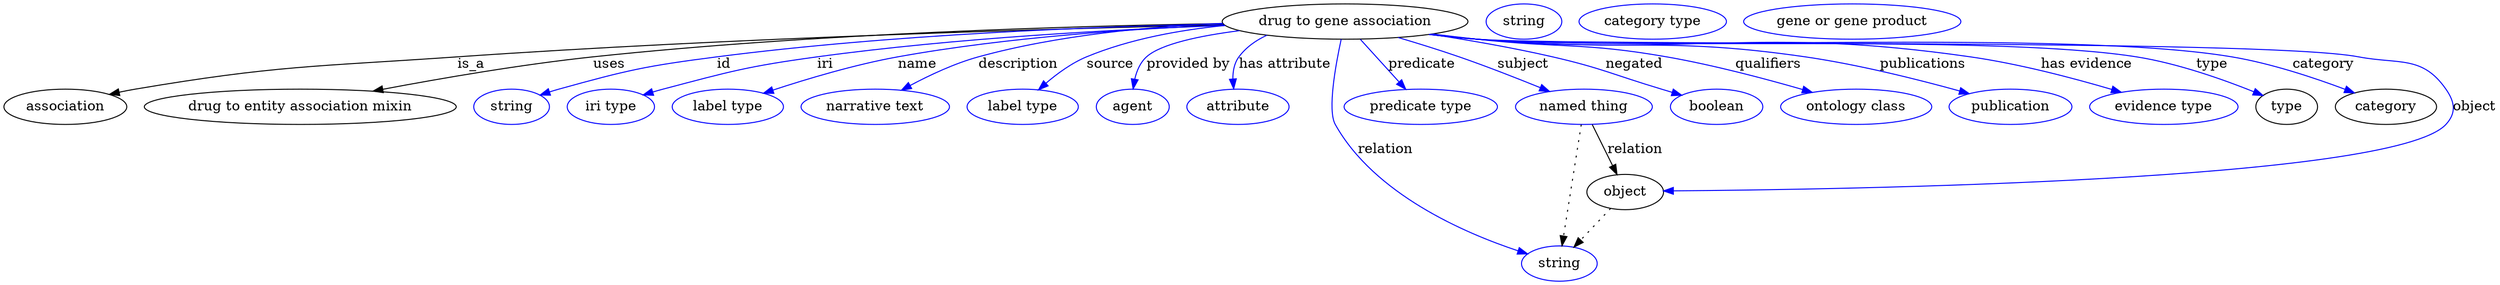 digraph {
	graph [bb="0,0,2532.4,283"];
	node [label="\N"];
	"drug to gene association"	[height=0.5,
		label="drug to gene association",
		pos="1364.4,265",
		width=3.4664];
	association	[height=0.5,
		pos="62.394,178",
		width=1.7332];
	"drug to gene association" -> association	[label=is_a,
		lp="475.39,221.5",
		pos="e,106.9,190.62 1241.6,261.63 1067.7,257.74 739.98,248.39 461.39,229 315.23,218.82 277.85,220.45 133.39,196 128.01,195.09 122.42,\
194 116.85,192.82"];
	"drug to entity association mixin"	[height=0.5,
		pos="301.39,178",
		width=4.4052];
	"drug to gene association" -> "drug to entity association mixin"	[label=uses,
		lp="615.89,221.5",
		pos="e,375.45,193.98 1240.2,262.91 1088.5,260.52 824.47,252.94 599.39,229 526.78,221.28 445.03,207.17 385.54,195.9"];
	id	[color=blue,
		height=0.5,
		label=string,
		pos="516.39,178",
		width=1.0652];
	"drug to gene association" -> id	[color=blue,
		label=id,
		lp="732.39,221.5",
		pos="e,545.38,189.99 1240.5,262.62 1111.4,259.91 903.49,252 725.39,229 652.95,219.64 634.77,215.57 564.39,196 561.29,195.14 558.09,194.17 \
554.89,193.15",
		style=solid];
	iri	[color=blue,
		height=0.5,
		label="iri type",
		pos="617.39,178",
		width=1.2277];
	"drug to gene association" -> iri	[color=blue,
		label=iri,
		lp="835.39,221.5",
		pos="e,650.32,190.14 1242.6,260.99 1133.4,257.13 969.13,248.41 827.39,229 756.75,219.32 739.32,214.25 670.39,196 667.02,195.11 663.55,\
194.13 660.07,193.11",
		style=solid];
	name	[color=blue,
		height=0.5,
		label="label type",
		pos="736.39,178",
		width=1.5707];
	"drug to gene association" -> name	[color=blue,
		label=name,
		lp="929.39,221.5",
		pos="e,772.66,191.84 1241.9,261.36 1149.8,257.73 1020.9,249.18 909.39,229 865.57,221.07 816.96,206.48 782.45,195.11",
		style=solid];
	description	[color=blue,
		height=0.5,
		label="narrative text",
		pos="886.39,178",
		width=2.0943];
	"drug to gene association" -> description	[color=blue,
		label=description,
		lp="1031.9,221.5",
		pos="e,913.01,194.9 1240.2,263.19 1166.7,260.04 1072.4,251.34 991.39,229 967.2,222.33 941.74,210.35 921.95,199.78",
		style=solid];
	source	[color=blue,
		height=0.5,
		label="label type",
		pos="1036.4,178",
		width=1.5707];
	"drug to gene association" -> source	[color=blue,
		label=source,
		lp="1125.4,221.5",
		pos="e,1052.5,195.3 1242.5,261.02 1196.8,256.53 1145.4,247.3 1101.4,229 1086.2,222.69 1071.5,211.92 1060,201.98",
		style=solid];
	"provided by"	[color=blue,
		height=0.5,
		label=agent,
		pos="1148.4,178",
		width=1.0291];
	"drug to gene association" -> "provided by"	[color=blue,
		label="provided by",
		lp="1204.9,221.5",
		pos="e,1148.7,196.24 1257.2,255.74 1216.8,250.54 1177,242.21 1162.4,229 1155.9,223.16 1152.3,214.6 1150.4,206.2",
		style=solid];
	"has attribute"	[color=blue,
		height=0.5,
		label=attribute,
		pos="1255.4,178",
		width=1.4443];
	"drug to gene association" -> "has attribute"	[color=blue,
		label="has attribute",
		lp="1303.4,221.5",
		pos="e,1251.1,196.35 1284.9,251.07 1273.8,245.92 1263.7,238.81 1256.4,229 1251.6,222.6 1250.2,214.36 1250.2,206.43",
		style=solid];
	subject	[color=blue,
		height=0.5,
		label="named thing",
		pos="1607.4,178",
		width=1.9318];
	"drug to gene association" -> subject	[color=blue,
		label=subject,
		lp="1545.4,221.5",
		pos="e,1572.4,193.68 1418.4,248.71 1438,242.88 1460.3,235.97 1480.4,229 1508.2,219.36 1538.8,207.33 1563.1,197.48",
		style=solid];
	predicate	[color=blue,
		height=0.5,
		label="predicate type",
		pos="1441.4,178",
		width=2.1665];
	"drug to gene association" -> predicate	[color=blue,
		label=predicate,
		lp="1442.4,221.5",
		pos="e,1426.1,195.89 1380,246.8 1391.2,234.39 1406.6,217.46 1419.1,203.62",
		style=solid];
	relation	[color=blue,
		height=0.5,
		label=string,
		pos="1582.4,18",
		width=1.0652];
	"drug to gene association" -> relation	[color=blue,
		label=relation,
		lp="1405.4,134.5",
		pos="e,1550,27.901 1360.4,246.99 1354.9,221.41 1346.3,174.5 1354.4,160 1394.1,88.816 1486.1,49.044 1540.4,31.017",
		style=solid];
	negated	[color=blue,
		height=0.5,
		label=boolean,
		pos="1741.4,178",
		width=1.2999];
	"drug to gene association" -> negated	[color=blue,
		label=negated,
		lp="1658.4,221.5",
		pos="e,1706.2,189.94 1451.4,252.07 1489.6,246.18 1535,238.33 1575.4,229 1625.5,217.43 1637.1,210.93 1686.4,196 1689.7,195 1693.1,193.96 \
1696.5,192.91",
		style=solid];
	qualifiers	[color=blue,
		height=0.5,
		label="ontology class",
		pos="1882.4,178",
		width=2.1304];
	"drug to gene association" -> qualifiers	[color=blue,
		label=qualifiers,
		lp="1793.9,221.5",
		pos="e,1838.1,192.8 1453.4,252.29 1468.4,250.44 1483.8,248.6 1498.4,247 1584,237.58 1606.6,243.96 1691.4,229 1738.2,220.75 1790.3,206.78 \
1828.3,195.69",
		style=solid];
	publications	[color=blue,
		height=0.5,
		label=publication,
		pos="2039.4,178",
		width=1.7332];
	"drug to gene association" -> publications	[color=blue,
		label=publications,
		lp="1951.4,221.5",
		pos="e,1997.6,191.42 1451.5,252.02 1467.1,250.14 1483.2,248.37 1498.4,247 1646,233.66 1684.7,250.41 1831.4,229 1885.5,221.1 1946.1,205.76 \
1987.9,194.14",
		style=solid];
	"has evidence"	[color=blue,
		height=0.5,
		label="evidence type",
		pos="2195.4,178",
		width=2.0943];
	"drug to gene association" -> "has evidence"	[color=blue,
		label="has evidence",
		lp="2116.9,221.5",
		pos="e,2152.3,192.82 1450.4,251.92 1466.3,250.02 1482.9,248.26 1498.4,247 1720.5,228.96 1778.9,260.72 1999.4,229 2048.7,221.9 2103.6,\
207.3 2142.7,195.7",
		style=solid];
	type	[height=0.5,
		pos="2320.4,178",
		width=0.86659];
	"drug to gene association" -> type	[color=blue,
		label=type,
		lp="2244.4,221.5",
		pos="e,2296.3,189.52 1450,251.85 1466.1,249.94 1482.7,248.2 1498.4,247 1646.7,235.63 2020.5,252.21 2167.4,229 2209.9,222.29 2256.5,205.59 \
2287,193.32",
		style=solid];
	category	[height=0.5,
		pos="2421.4,178",
		width=1.4263];
	"drug to gene association" -> category	[color=blue,
		label=category,
		lp="2357.9,221.5",
		pos="e,2389.3,192.21 1449.7,251.85 1465.8,249.92 1482.6,248.18 1498.4,247 1668.2,234.27 2096.5,257.12 2264.4,229 2304.5,222.29 2348.5,\
207.62 2379.6,195.89",
		style=solid];
	object	[height=0.5,
		pos="1649.4,91",
		width=1.0832];
	"drug to gene association" -> object	[color=blue,
		label=object,
		lp="2510.4,178",
		pos="e,1688.5,92.162 1449.7,251.8 1465.8,249.89 1482.6,248.16 1498.4,247 1597.6,239.73 2295.7,247.73 2393.4,229 2434.4,221.13 2457.6,\
230.33 2481.4,196 2490.5,182.85 2492.2,171.77 2481.4,160 2428.2,102.29 1869.5,93.558 1698.7,92.236",
		style=solid];
	subject -> relation	[pos="e,1585.1,36.188 1604.7,159.79 1600.4,132.48 1591.9,78.994 1586.7,46.38",
		style=dotted];
	subject -> object	[label=relation,
		lp="1659.4,134.5",
		pos="e,1641.1,108.89 1615.9,159.8 1621.8,147.85 1629.8,131.72 1636.5,118.18"];
	association_type	[color=blue,
		height=0.5,
		label=string,
		pos="1545.4,265",
		width=1.0652];
	association_category	[color=blue,
		height=0.5,
		label="category type",
		pos="1676.4,265",
		width=2.0762];
	object -> relation	[pos="e,1597.2,34.713 1634.5,74.243 1625.6,64.775 1614.1,52.56 1604.1,42.024",
		style=dotted];
	"drug to gene association_object"	[color=blue,
		height=0.5,
		label="gene or gene product",
		pos="1879.4,265",
		width=3.0692];
}
